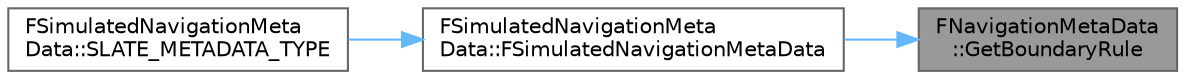 digraph "FNavigationMetaData::GetBoundaryRule"
{
 // INTERACTIVE_SVG=YES
 // LATEX_PDF_SIZE
  bgcolor="transparent";
  edge [fontname=Helvetica,fontsize=10,labelfontname=Helvetica,labelfontsize=10];
  node [fontname=Helvetica,fontsize=10,shape=box,height=0.2,width=0.4];
  rankdir="RL";
  Node1 [id="Node000001",label="FNavigationMetaData\l::GetBoundaryRule",height=0.2,width=0.4,color="gray40", fillcolor="grey60", style="filled", fontcolor="black",tooltip="Get the boundary rule for the provided navigation type."];
  Node1 -> Node2 [id="edge1_Node000001_Node000002",dir="back",color="steelblue1",style="solid",tooltip=" "];
  Node2 [id="Node000002",label="FSimulatedNavigationMeta\lData::FSimulatedNavigationMetaData",height=0.2,width=0.4,color="grey40", fillcolor="white", style="filled",URL="$d7/d45/classFSimulatedNavigationMetaData.html#a940cae6f6acc118b1675c1584360fa13",tooltip=" "];
  Node2 -> Node3 [id="edge2_Node000002_Node000003",dir="back",color="steelblue1",style="solid",tooltip=" "];
  Node3 [id="Node000003",label="FSimulatedNavigationMeta\lData::SLATE_METADATA_TYPE",height=0.2,width=0.4,color="grey40", fillcolor="white", style="filled",URL="$d7/d45/classFSimulatedNavigationMetaData.html#a671912dfe48d759ca74b9d2a1815db8b",tooltip=" "];
}
